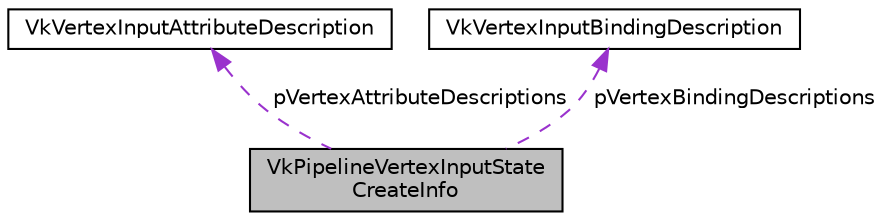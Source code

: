 digraph "VkPipelineVertexInputStateCreateInfo"
{
 // LATEX_PDF_SIZE
  edge [fontname="Helvetica",fontsize="10",labelfontname="Helvetica",labelfontsize="10"];
  node [fontname="Helvetica",fontsize="10",shape=record];
  Node1 [label="VkPipelineVertexInputState\lCreateInfo",height=0.2,width=0.4,color="black", fillcolor="grey75", style="filled", fontcolor="black",tooltip=" "];
  Node2 -> Node1 [dir="back",color="darkorchid3",fontsize="10",style="dashed",label=" pVertexAttributeDescriptions" ,fontname="Helvetica"];
  Node2 [label="VkVertexInputAttributeDescription",height=0.2,width=0.4,color="black", fillcolor="white", style="filled",URL="$structVkVertexInputAttributeDescription.html",tooltip=" "];
  Node3 -> Node1 [dir="back",color="darkorchid3",fontsize="10",style="dashed",label=" pVertexBindingDescriptions" ,fontname="Helvetica"];
  Node3 [label="VkVertexInputBindingDescription",height=0.2,width=0.4,color="black", fillcolor="white", style="filled",URL="$structVkVertexInputBindingDescription.html",tooltip=" "];
}
